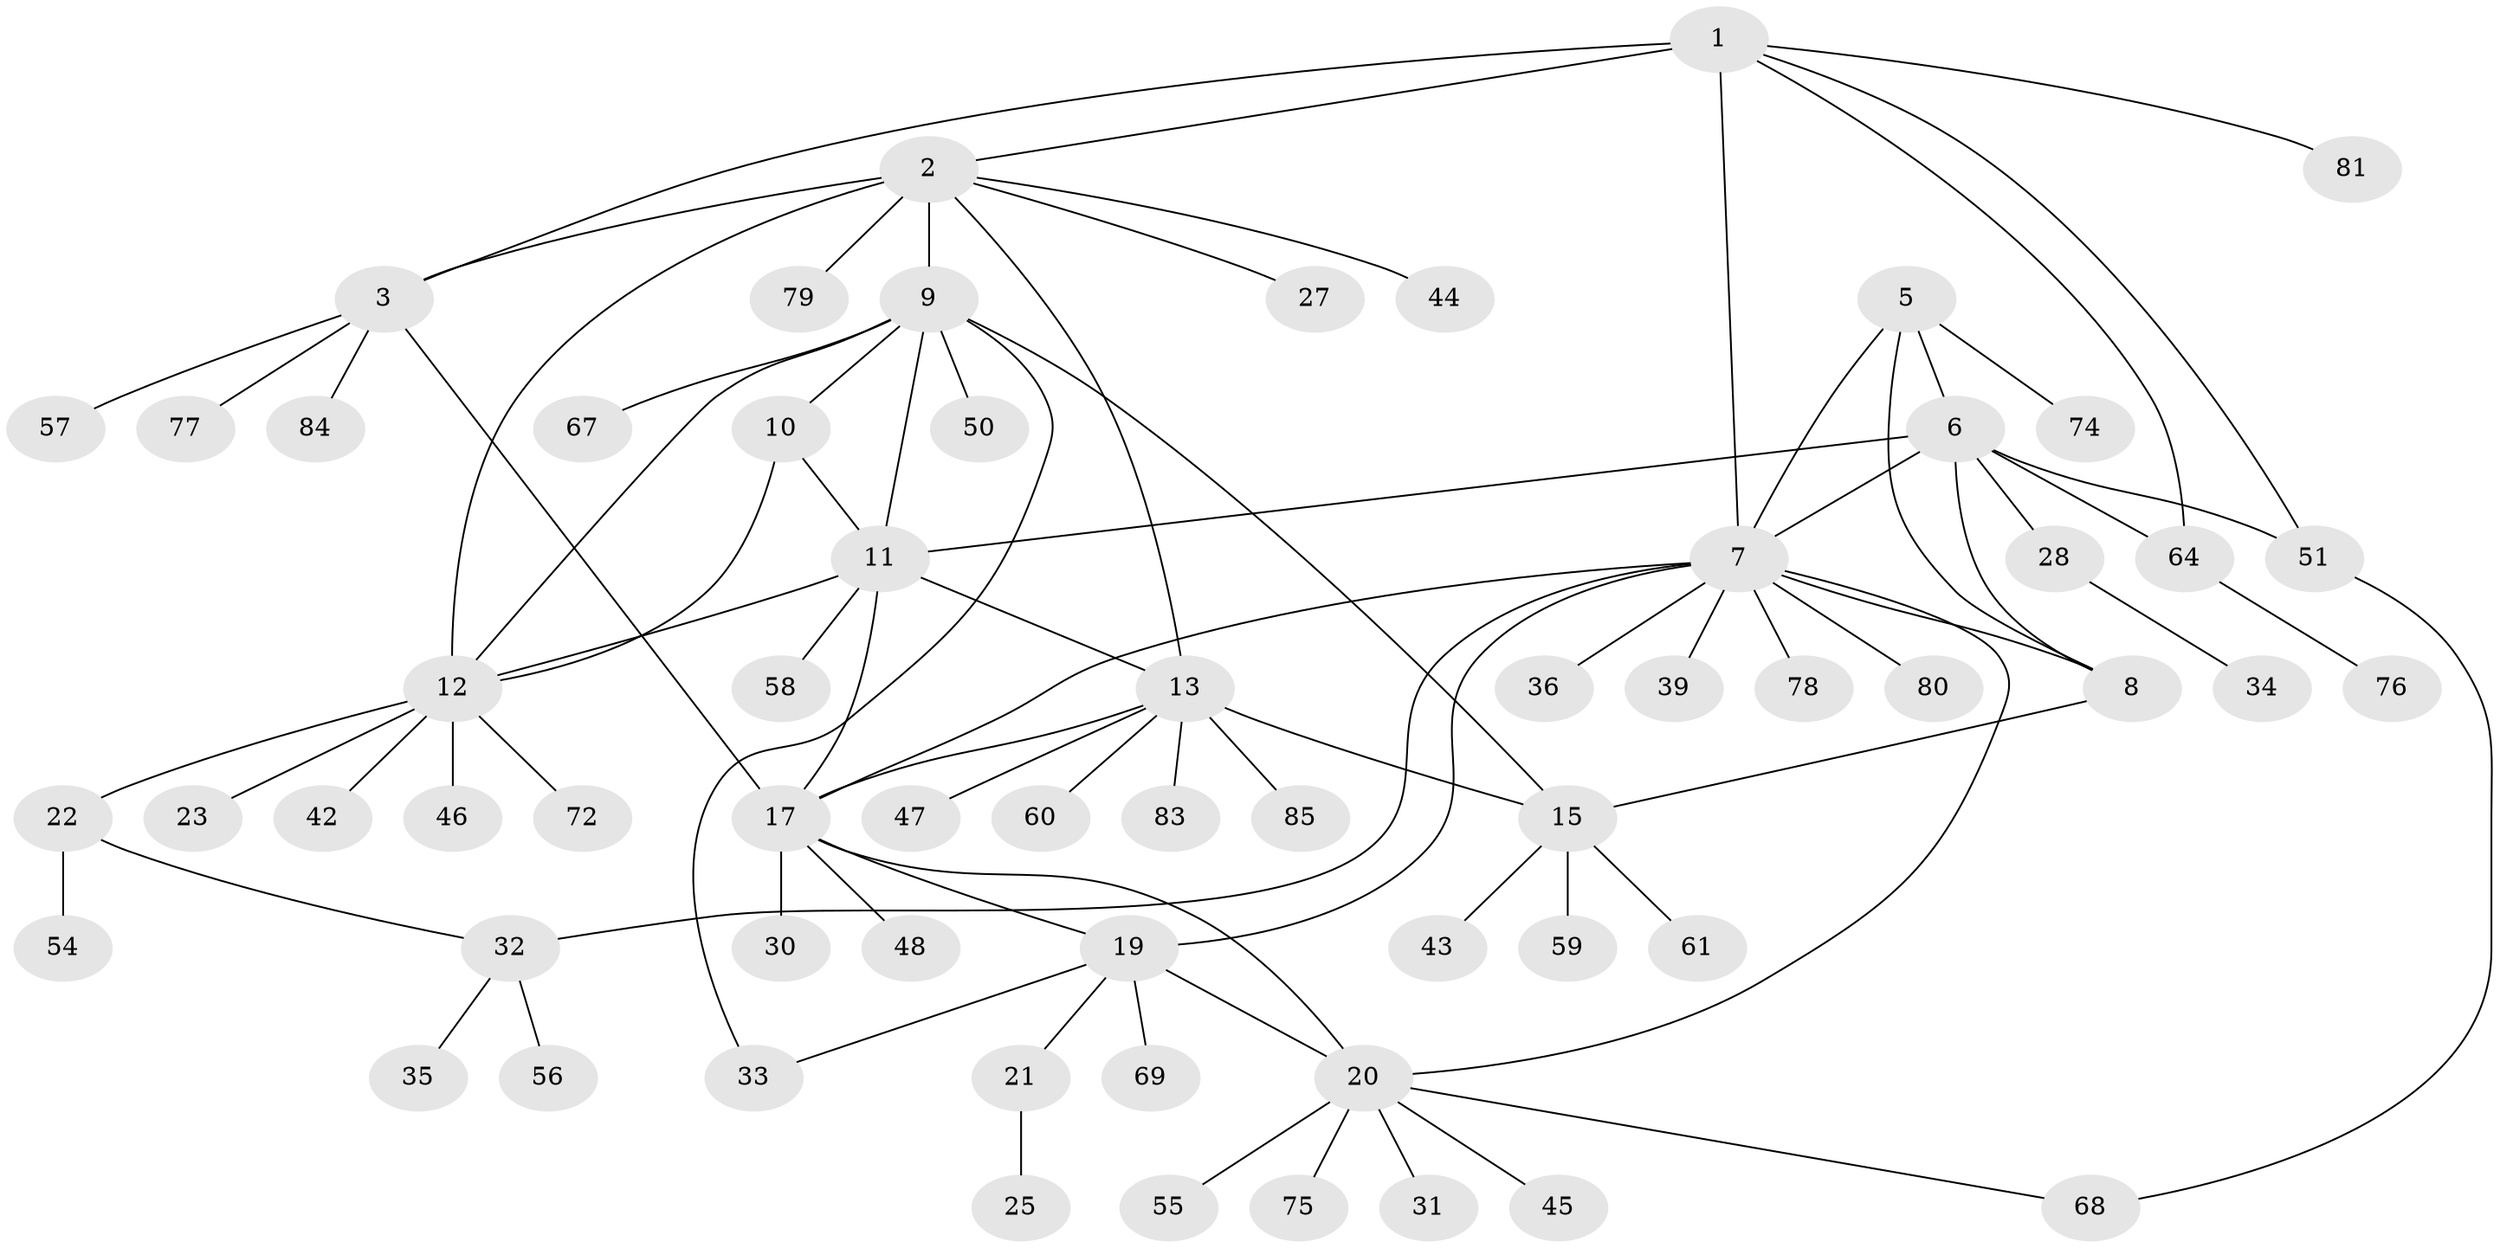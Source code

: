 // Generated by graph-tools (version 1.1) at 2025/24/03/03/25 07:24:11]
// undirected, 63 vertices, 85 edges
graph export_dot {
graph [start="1"]
  node [color=gray90,style=filled];
  1 [super="+66"];
  2 [super="+52"];
  3 [super="+4"];
  5 [super="+38"];
  6 [super="+71"];
  7 [super="+18"];
  8;
  9 [super="+37"];
  10 [super="+70"];
  11 [super="+40"];
  12 [super="+29"];
  13 [super="+14"];
  15 [super="+16"];
  17 [super="+49"];
  19 [super="+26"];
  20 [super="+24"];
  21 [super="+65"];
  22 [super="+41"];
  23;
  25;
  27;
  28;
  30;
  31;
  32 [super="+53"];
  33;
  34;
  35;
  36;
  39 [super="+62"];
  42;
  43 [super="+73"];
  44;
  45;
  46;
  47;
  48;
  50 [super="+63"];
  51 [super="+82"];
  54;
  55;
  56;
  57;
  58;
  59;
  60;
  61;
  64;
  67;
  68;
  69;
  72;
  74;
  75;
  76;
  77;
  78;
  79;
  80;
  81;
  83;
  84;
  85;
  1 -- 2;
  1 -- 3 [weight=2];
  1 -- 7;
  1 -- 51;
  1 -- 64;
  1 -- 81;
  2 -- 3 [weight=2];
  2 -- 9;
  2 -- 27;
  2 -- 44;
  2 -- 79;
  2 -- 12;
  2 -- 13;
  3 -- 57;
  3 -- 77;
  3 -- 84;
  3 -- 17;
  5 -- 6;
  5 -- 7;
  5 -- 8;
  5 -- 74;
  6 -- 7;
  6 -- 8;
  6 -- 11;
  6 -- 28;
  6 -- 51;
  6 -- 64;
  7 -- 8;
  7 -- 32;
  7 -- 36;
  7 -- 39;
  7 -- 78;
  7 -- 80;
  7 -- 17;
  7 -- 19;
  7 -- 20;
  8 -- 15;
  9 -- 10;
  9 -- 11;
  9 -- 12;
  9 -- 33;
  9 -- 67;
  9 -- 50;
  9 -- 15;
  10 -- 11;
  10 -- 12;
  11 -- 12;
  11 -- 13;
  11 -- 17;
  11 -- 58;
  12 -- 22;
  12 -- 23;
  12 -- 42;
  12 -- 46;
  12 -- 72;
  13 -- 15 [weight=4];
  13 -- 17;
  13 -- 47;
  13 -- 83;
  13 -- 85;
  13 -- 60;
  15 -- 61;
  15 -- 43;
  15 -- 59;
  17 -- 19;
  17 -- 20;
  17 -- 30;
  17 -- 48;
  19 -- 20;
  19 -- 21;
  19 -- 69;
  19 -- 33;
  20 -- 31;
  20 -- 68;
  20 -- 75;
  20 -- 45;
  20 -- 55;
  21 -- 25;
  22 -- 32;
  22 -- 54;
  28 -- 34;
  32 -- 35;
  32 -- 56;
  51 -- 68;
  64 -- 76;
}
